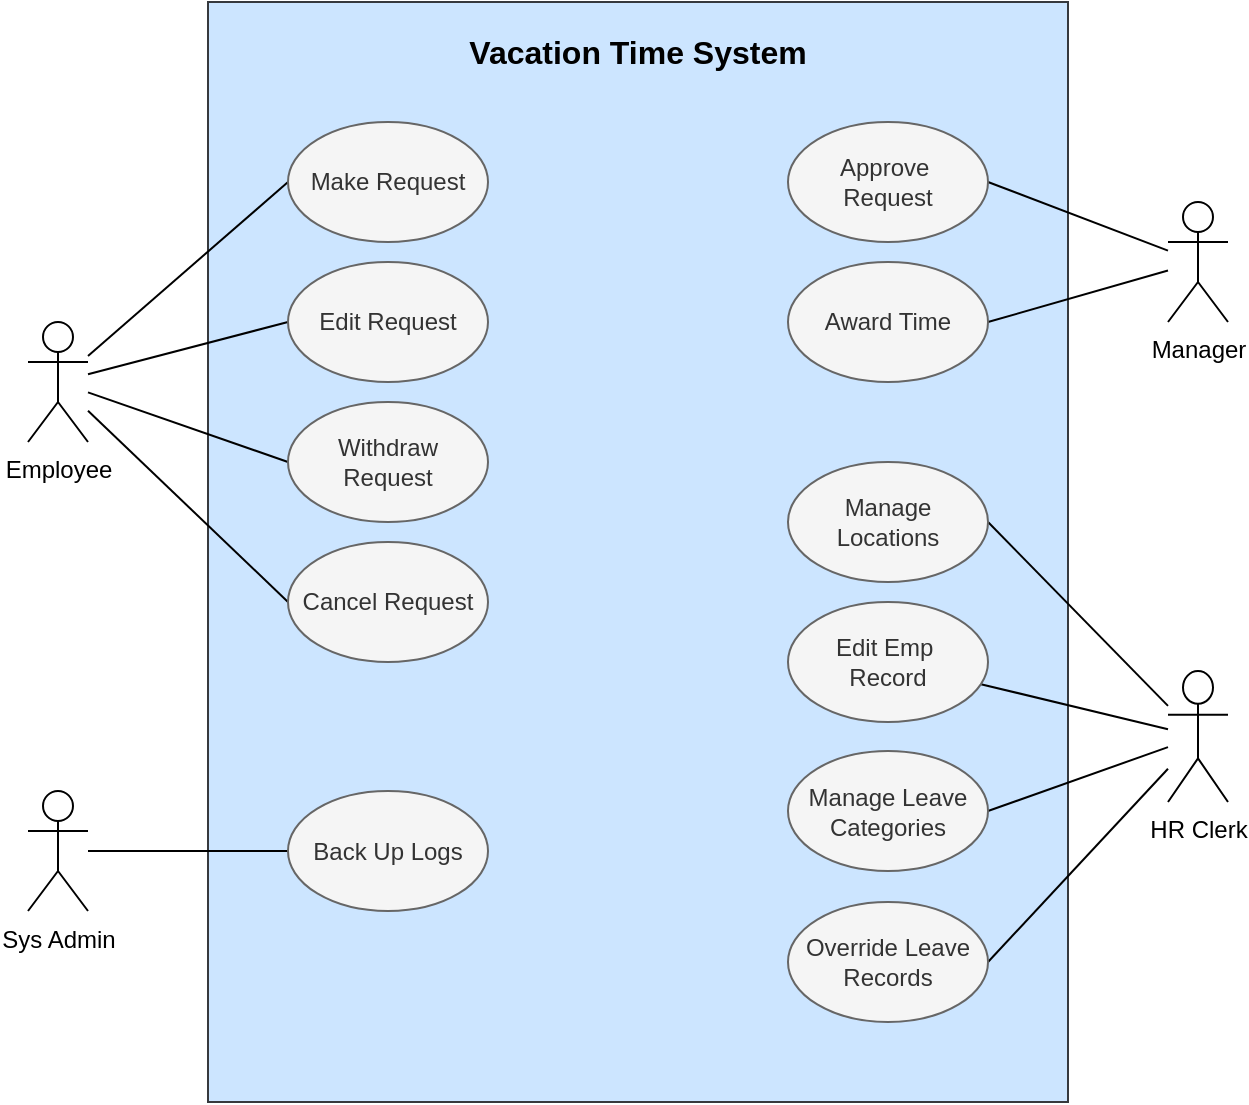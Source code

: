 <mxfile version="25.0.3">
  <diagram id="C5RBs43oDa-KdzZeNtuy" name="Page-1">
    <mxGraphModel dx="1238" dy="722" grid="1" gridSize="10" guides="1" tooltips="1" connect="1" arrows="1" fold="1" page="1" pageScale="1" pageWidth="827" pageHeight="1169" math="0" shadow="0">
      <root>
        <mxCell id="WIyWlLk6GJQsqaUBKTNV-0" />
        <mxCell id="WIyWlLk6GJQsqaUBKTNV-1" parent="WIyWlLk6GJQsqaUBKTNV-0" />
        <mxCell id="-fCuam2S3aZaANYgXB34-0" value="" style="rounded=0;whiteSpace=wrap;html=1;fillColor=#cce5ff;strokeColor=#36393d;" vertex="1" parent="WIyWlLk6GJQsqaUBKTNV-1">
          <mxGeometry x="190" y="80" width="430" height="550" as="geometry" />
        </mxCell>
        <mxCell id="-fCuam2S3aZaANYgXB34-10" style="rounded=0;orthogonalLoop=1;jettySize=auto;html=1;entryX=0;entryY=0.5;entryDx=0;entryDy=0;fontSize=12;startSize=8;endSize=8;endArrow=none;endFill=0;sourcePerimeterSpacing=0;" edge="1" parent="WIyWlLk6GJQsqaUBKTNV-1" source="-fCuam2S3aZaANYgXB34-1" target="-fCuam2S3aZaANYgXB34-6">
          <mxGeometry relative="1" as="geometry" />
        </mxCell>
        <mxCell id="-fCuam2S3aZaANYgXB34-12" style="rounded=0;orthogonalLoop=1;jettySize=auto;html=1;entryX=0;entryY=0.5;entryDx=0;entryDy=0;fontSize=12;startSize=8;endSize=8;endArrow=none;endFill=0;sourcePerimeterSpacing=0;" edge="1" parent="WIyWlLk6GJQsqaUBKTNV-1" source="-fCuam2S3aZaANYgXB34-1" target="-fCuam2S3aZaANYgXB34-7">
          <mxGeometry relative="1" as="geometry" />
        </mxCell>
        <mxCell id="-fCuam2S3aZaANYgXB34-13" style="rounded=0;orthogonalLoop=1;jettySize=auto;html=1;entryX=0;entryY=0.5;entryDx=0;entryDy=0;fontSize=12;startSize=8;endSize=8;endArrow=none;endFill=0;sourcePerimeterSpacing=0;" edge="1" parent="WIyWlLk6GJQsqaUBKTNV-1" source="-fCuam2S3aZaANYgXB34-1" target="-fCuam2S3aZaANYgXB34-8">
          <mxGeometry relative="1" as="geometry" />
        </mxCell>
        <mxCell id="-fCuam2S3aZaANYgXB34-14" style="rounded=0;orthogonalLoop=1;jettySize=auto;html=1;entryX=0;entryY=0.5;entryDx=0;entryDy=0;fontSize=12;startSize=8;endSize=8;endArrow=none;endFill=0;sourcePerimeterSpacing=0;" edge="1" parent="WIyWlLk6GJQsqaUBKTNV-1" source="-fCuam2S3aZaANYgXB34-1" target="-fCuam2S3aZaANYgXB34-11">
          <mxGeometry relative="1" as="geometry" />
        </mxCell>
        <mxCell id="-fCuam2S3aZaANYgXB34-1" value="Employee" style="shape=umlActor;verticalLabelPosition=bottom;verticalAlign=top;html=1;outlineConnect=0;" vertex="1" parent="WIyWlLk6GJQsqaUBKTNV-1">
          <mxGeometry x="100" y="240" width="30" height="60" as="geometry" />
        </mxCell>
        <mxCell id="-fCuam2S3aZaANYgXB34-17" style="rounded=0;orthogonalLoop=1;jettySize=auto;html=1;entryX=1;entryY=0.5;entryDx=0;entryDy=0;fontSize=12;startSize=8;endSize=8;endArrow=none;endFill=0;sourcePerimeterSpacing=0;" edge="1" parent="WIyWlLk6GJQsqaUBKTNV-1" source="-fCuam2S3aZaANYgXB34-2" target="-fCuam2S3aZaANYgXB34-16">
          <mxGeometry relative="1" as="geometry" />
        </mxCell>
        <mxCell id="-fCuam2S3aZaANYgXB34-19" style="rounded=0;orthogonalLoop=1;jettySize=auto;html=1;entryX=1;entryY=0.5;entryDx=0;entryDy=0;fontSize=12;startSize=8;endSize=8;endArrow=none;endFill=0;sourcePerimeterSpacing=0;" edge="1" parent="WIyWlLk6GJQsqaUBKTNV-1" source="-fCuam2S3aZaANYgXB34-2" target="-fCuam2S3aZaANYgXB34-18">
          <mxGeometry relative="1" as="geometry" />
        </mxCell>
        <mxCell id="-fCuam2S3aZaANYgXB34-2" value="Manager" style="shape=umlActor;verticalLabelPosition=bottom;verticalAlign=top;html=1;outlineConnect=0;" vertex="1" parent="WIyWlLk6GJQsqaUBKTNV-1">
          <mxGeometry x="670" y="180" width="30" height="60" as="geometry" />
        </mxCell>
        <mxCell id="-fCuam2S3aZaANYgXB34-6" value="Make Request" style="ellipse;whiteSpace=wrap;html=1;fillColor=#f5f5f5;fontColor=#333333;strokeColor=#666666;" vertex="1" parent="WIyWlLk6GJQsqaUBKTNV-1">
          <mxGeometry x="230" y="140" width="100" height="60" as="geometry" />
        </mxCell>
        <mxCell id="-fCuam2S3aZaANYgXB34-7" value="Edit Request" style="ellipse;whiteSpace=wrap;html=1;fillColor=#f5f5f5;fontColor=#333333;strokeColor=#666666;" vertex="1" parent="WIyWlLk6GJQsqaUBKTNV-1">
          <mxGeometry x="230" y="210" width="100" height="60" as="geometry" />
        </mxCell>
        <mxCell id="-fCuam2S3aZaANYgXB34-8" value="Cancel Request" style="ellipse;whiteSpace=wrap;html=1;fillColor=#f5f5f5;fontColor=#333333;strokeColor=#666666;" vertex="1" parent="WIyWlLk6GJQsqaUBKTNV-1">
          <mxGeometry x="230" y="350" width="100" height="60" as="geometry" />
        </mxCell>
        <mxCell id="-fCuam2S3aZaANYgXB34-11" value="Withdraw Request" style="ellipse;whiteSpace=wrap;html=1;fillColor=#f5f5f5;fontColor=#333333;strokeColor=#666666;" vertex="1" parent="WIyWlLk6GJQsqaUBKTNV-1">
          <mxGeometry x="230" y="280" width="100" height="60" as="geometry" />
        </mxCell>
        <mxCell id="-fCuam2S3aZaANYgXB34-16" value="Approve&amp;nbsp;&lt;div&gt;Request&lt;/div&gt;" style="ellipse;whiteSpace=wrap;html=1;fillColor=#f5f5f5;fontColor=#333333;strokeColor=#666666;" vertex="1" parent="WIyWlLk6GJQsqaUBKTNV-1">
          <mxGeometry x="480" y="140" width="100" height="60" as="geometry" />
        </mxCell>
        <mxCell id="-fCuam2S3aZaANYgXB34-18" value="Award Time" style="ellipse;whiteSpace=wrap;html=1;fillColor=#f5f5f5;fontColor=#333333;strokeColor=#666666;" vertex="1" parent="WIyWlLk6GJQsqaUBKTNV-1">
          <mxGeometry x="480" y="210" width="100" height="60" as="geometry" />
        </mxCell>
        <mxCell id="-fCuam2S3aZaANYgXB34-39" value="&lt;b&gt;Vacation Time System&lt;/b&gt;" style="text;html=1;align=center;verticalAlign=middle;whiteSpace=wrap;rounded=0;fontSize=16;" vertex="1" parent="WIyWlLk6GJQsqaUBKTNV-1">
          <mxGeometry x="280" y="90" width="250" height="30" as="geometry" />
        </mxCell>
        <mxCell id="-fCuam2S3aZaANYgXB34-45" style="rounded=0;orthogonalLoop=1;jettySize=auto;html=1;entryX=1;entryY=0.5;entryDx=0;entryDy=0;fontSize=12;endArrow=none;endFill=0;sourcePerimeterSpacing=0;" edge="1" parent="WIyWlLk6GJQsqaUBKTNV-1" source="-fCuam2S3aZaANYgXB34-40" target="-fCuam2S3aZaANYgXB34-41">
          <mxGeometry relative="1" as="geometry" />
        </mxCell>
        <mxCell id="-fCuam2S3aZaANYgXB34-46" style="rounded=0;orthogonalLoop=1;jettySize=auto;html=1;fontSize=12;endArrow=none;endFill=0;sourcePerimeterSpacing=0;" edge="1" parent="WIyWlLk6GJQsqaUBKTNV-1" source="-fCuam2S3aZaANYgXB34-40" target="-fCuam2S3aZaANYgXB34-42">
          <mxGeometry relative="1" as="geometry" />
        </mxCell>
        <mxCell id="-fCuam2S3aZaANYgXB34-47" style="rounded=0;orthogonalLoop=1;jettySize=auto;html=1;entryX=1;entryY=0.5;entryDx=0;entryDy=0;fontSize=12;endArrow=none;endFill=0;sourcePerimeterSpacing=0;" edge="1" parent="WIyWlLk6GJQsqaUBKTNV-1" source="-fCuam2S3aZaANYgXB34-40" target="-fCuam2S3aZaANYgXB34-43">
          <mxGeometry relative="1" as="geometry" />
        </mxCell>
        <mxCell id="-fCuam2S3aZaANYgXB34-56" style="edgeStyle=none;curved=1;rounded=0;orthogonalLoop=1;jettySize=auto;html=1;entryX=1;entryY=0.5;entryDx=0;entryDy=0;fontSize=12;startSize=8;endSize=8;endArrow=none;endFill=0;" edge="1" parent="WIyWlLk6GJQsqaUBKTNV-1" source="-fCuam2S3aZaANYgXB34-40" target="-fCuam2S3aZaANYgXB34-44">
          <mxGeometry relative="1" as="geometry" />
        </mxCell>
        <mxCell id="-fCuam2S3aZaANYgXB34-40" value="HR Clerk" style="shape=umlActor;verticalLabelPosition=bottom;verticalAlign=top;html=1;outlineConnect=0;" vertex="1" parent="WIyWlLk6GJQsqaUBKTNV-1">
          <mxGeometry x="670" y="414.5" width="30" height="65.5" as="geometry" />
        </mxCell>
        <mxCell id="-fCuam2S3aZaANYgXB34-41" value="Manage Locations" style="ellipse;whiteSpace=wrap;html=1;fillColor=#f5f5f5;fontColor=#333333;strokeColor=#666666;" vertex="1" parent="WIyWlLk6GJQsqaUBKTNV-1">
          <mxGeometry x="480" y="310" width="100" height="60" as="geometry" />
        </mxCell>
        <mxCell id="-fCuam2S3aZaANYgXB34-42" value="Edit Emp&amp;nbsp;&lt;div&gt;Record&lt;/div&gt;" style="ellipse;whiteSpace=wrap;html=1;fillColor=#f5f5f5;fontColor=#333333;strokeColor=#666666;" vertex="1" parent="WIyWlLk6GJQsqaUBKTNV-1">
          <mxGeometry x="480" y="380" width="100" height="60" as="geometry" />
        </mxCell>
        <mxCell id="-fCuam2S3aZaANYgXB34-43" value="Manage Leave Categories" style="ellipse;whiteSpace=wrap;html=1;fillColor=#f5f5f5;fontColor=#333333;strokeColor=#666666;" vertex="1" parent="WIyWlLk6GJQsqaUBKTNV-1">
          <mxGeometry x="480" y="454.5" width="100" height="60" as="geometry" />
        </mxCell>
        <mxCell id="-fCuam2S3aZaANYgXB34-44" value="Override Leave Records" style="ellipse;whiteSpace=wrap;html=1;fillColor=#f5f5f5;fontColor=#333333;strokeColor=#666666;" vertex="1" parent="WIyWlLk6GJQsqaUBKTNV-1">
          <mxGeometry x="480" y="530" width="100" height="60" as="geometry" />
        </mxCell>
        <mxCell id="-fCuam2S3aZaANYgXB34-52" style="rounded=0;orthogonalLoop=1;jettySize=auto;html=1;fontSize=12;startSize=8;endSize=8;endArrow=none;endFill=0;sourcePerimeterSpacing=0;" edge="1" parent="WIyWlLk6GJQsqaUBKTNV-1" source="-fCuam2S3aZaANYgXB34-49" target="-fCuam2S3aZaANYgXB34-50">
          <mxGeometry relative="1" as="geometry" />
        </mxCell>
        <mxCell id="-fCuam2S3aZaANYgXB34-49" value="Sys Admin" style="shape=umlActor;verticalLabelPosition=bottom;verticalAlign=top;html=1;outlineConnect=0;" vertex="1" parent="WIyWlLk6GJQsqaUBKTNV-1">
          <mxGeometry x="100" y="474.5" width="30" height="60" as="geometry" />
        </mxCell>
        <mxCell id="-fCuam2S3aZaANYgXB34-50" value="Back Up Logs" style="ellipse;whiteSpace=wrap;html=1;fillColor=#f5f5f5;fontColor=#333333;strokeColor=#666666;" vertex="1" parent="WIyWlLk6GJQsqaUBKTNV-1">
          <mxGeometry x="230" y="474.5" width="100" height="60" as="geometry" />
        </mxCell>
      </root>
    </mxGraphModel>
  </diagram>
</mxfile>
